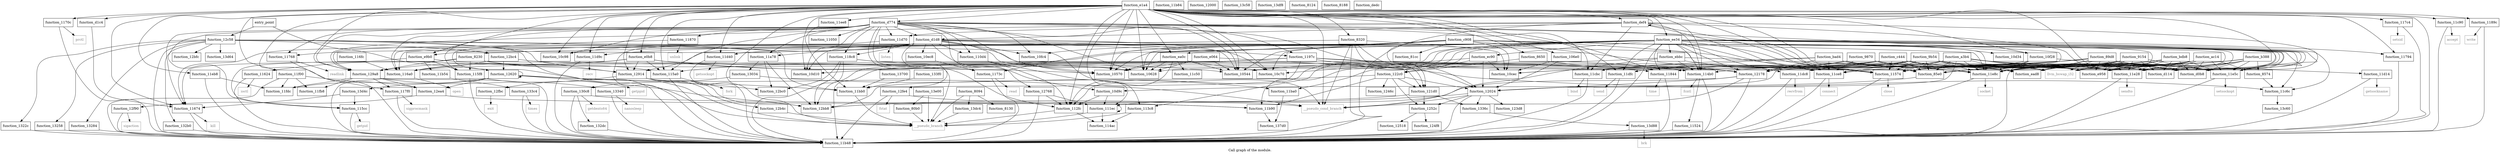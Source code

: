 digraph "Call graph of the module." {
  label="Call graph of the module.";
  node [shape=record];

  Node_function_117c4 [label="{function_117c4}"];
  Node_function_e0b8 [label="{function_e0b8}"];
  Node_function_ea0c [label="{function_ea0c}"];
  Node_function_e1a4 [label="{function_e1a4}"];
  Node_function_117f0 [label="{function_117f0}"];
  Node_function_11844 [label="{function_11844}"];
  Node_function_11870 [label="{function_11870}"];
  Node_function_ead8 [label="{function_ead8}"];
  Node_function_110d4 [label="{function_110d4}"];
  Node_function_ebbc [label="{function_ebbc}"];
  Node_function_116a0 [label="{function_116a0}"];
  Node_function_10d34 [label="{function_10d34}"];
  Node_function_1189c [label="{function_1189c}"];
  Node_function_111ec [label="{function_111ec}"];
  Node_function_118c8 [label="{function_118c8}"];
  Node_function_112fc [label="{function_112fc}"];
  Node_function_1197c [label="{function_1197c}"];
  Node_function_10fc4 [label="{function_10fc4}"];
  Node_function_11050 [label="{function_11050}"];
  Node_function_e9b0 [label="{function_e9b0}"];
  Node_function_e958 [label="{function_e958}"];
  Node_function_116fc [label="{function_116fc}"];
  Node_function_11ce8 [label="{function_11ce8}"];
  Node_function_1170c [label="{function_1170c}"];
  Node_function_11a78 [label="{function_11a78}"];
  Node_function_ec90 [label="{function_ec90}"];
  Node_function_ee34 [label="{function_ee34}"];
  Node_function_10d9c [label="{function_10d9c}"];
  Node_function_11624 [label="{function_11624}"];
  Node_function_11b48 [label="{function_11b48}"];
  Node_function_11b54 [label="{function_11b54}"];
  Node_function_113c8 [label="{function_113c8}"];
  Node_function_11b84 [label="{function_11b84}"];
  Node_function_114ac [label="{function_114ac}"];
  Node_function_11d14 [label="{function_11d14}"];
  Node_function_1173c [label="{function_1173c}"];
  Node_function_11b90 [label="{function_11b90}"];
  Node_function_10544 [label="{function_10544}"];
  Node_function_10570 [label="{function_10570}"];
  Node_function_10628 [label="{function_10628}"];
  Node_function_114b0 [label="{function_114b0}"];
  Node_function_11ba0 [label="{function_11ba0}"];
  Node_function_11524 [label="{function_11524}"];
  Node_function_11bb0 [label="{function_11bb0}"];
  Node_function_11768 [label="{function_11768}"];
  Node_function_11d40 [label="{function_11d40}"];
  Node_function_11d70 [label="{function_11d70}"];
  Node_function_11794 [label="{function_11794}"];
  Node_function_106e0 [label="{function_106e0}"];
  Node_function_11574 [label="{function_11574}"];
  Node_function_10c70 [label="{function_10c70}"];
  Node_function_11dc8 [label="{function_11dc8}"];
  Node_function_10ec8 [label="{function_10ec8}"];
  Node_function_11c50 [label="{function_11c50}"];
  Node_function_11674 [label="{function_11674}"];
  Node_function_115a0 [label="{function_115a0}"];
  Node_function_11c6c [label="{function_11c6c}"];
  Node_function_10c98 [label="{function_10c98}"];
  Node_function_10cec [label="{function_10cec}"];
  Node_function_10f28 [label="{function_10f28}"];
  Node_function_11c90 [label="{function_11c90}"];
  Node_function_115cc [label="{function_115cc}"];
  Node_function_115f8 [label="{function_115f8}"];
  Node_function_11cbc [label="{function_11cbc}"];
  Node_function_10d10 [label="{function_10d10}"];
  Node_function_11dfc [label="{function_11dfc}"];
  Node_function_11e5c [label="{function_11e5c}"];
  Node_function_11e8c [label="{function_11e8c}"];
  Node_function_11eb8 [label="{function_11eb8}"];
  Node_function_11ee8 [label="{function_11ee8}"];
  Node_function_11f00 [label="{function_11f00}"];
  Node_function_11fb8 [label="{function_11fb8}"];
  Node_function_11fdc [label="{function_11fdc}"];
  Node_function_12000 [label="{function_12000}"];
  Node_function_12f90 [label="{function_12f90}"];
  Node_function_12fbc [label="{function_12fbc}"];
  Node_function_11e28 [label="{function_11e28}"];
  Node_setsid [color="gray50", fontcolor="gray50", label="{setsid}"];
  Node_sigprocmask [color="gray50", fontcolor="gray50", label="{sigprocmask}"];
  Node_time [color="gray50", fontcolor="gray50", label="{time}"];
  Node_unlink [color="gray50", fontcolor="gray50", label="{unlink}"];
  Node_write [color="gray50", fontcolor="gray50", label="{write}"];
  Node_accept [color="gray50", fontcolor="gray50", label="{accept}"];
  Node_bind [color="gray50", fontcolor="gray50", label="{bind}"];
  Node_connect [color="gray50", fontcolor="gray50", label="{connect}"];
  Node_getsockname [color="gray50", fontcolor="gray50", label="{getsockname}"];
  Node_getsockopt [color="gray50", fontcolor="gray50", label="{getsockopt}"];
  Node_listen [color="gray50", fontcolor="gray50", label="{listen}"];
  Node_recv [color="gray50", fontcolor="gray50", label="{recv}"];
  Node_recvfrom [color="gray50", fontcolor="gray50", label="{recvfrom}"];
  Node_send [color="gray50", fontcolor="gray50", label="{send}"];
  Node_sendto [color="gray50", fontcolor="gray50", label="{sendto}"];
  Node_setsockopt [color="gray50", fontcolor="gray50", label="{setsockopt}"];
  Node_socket [color="gray50", fontcolor="gray50", label="{socket}"];
  Node_sigaction [color="gray50", fontcolor="gray50", label="{sigaction}"];
  Node_exit [color="gray50", fontcolor="gray50", label="{exit}"];
  Node_fstat [color="gray50", fontcolor="gray50", label="{fstat}"];
  Node_getdents64 [color="gray50", fontcolor="gray50", label="{getdents64}"];
  Node_nanosleep [color="gray50", fontcolor="gray50", label="{nanosleep}"];
  Node_times [color="gray50", fontcolor="gray50", label="{times}"];
  Node_brk [color="gray50", fontcolor="gray50", label="{brk}"];
  Node_llvm_bswap_i32 [color="gray50", fontcolor="gray50", label="{llvm_bswap_i32}"];
  Node_function_12ea4 [label="{function_12ea4}"];
  Node_function_12fe4 [label="{function_12fe4}"];
  Node_function_13034 [label="{function_13034}"];
  Node_function_130c8 [label="{function_130c8}"];
  Node_function_1322c [label="{function_1322c}"];
  Node_function_13258 [label="{function_13258}"];
  Node_function_13284 [label="{function_13284}"];
  Node_function_132b0 [label="{function_132b0}"];
  Node_function_132dc [label="{function_132dc}"];
  Node_function_13340 [label="{function_13340}"];
  Node_function_1336c [label="{function_1336c}"];
  Node_function_133c4 [label="{function_133c4}"];
  Node_function_133f0 [label="{function_133f0}"];
  Node_function_13700 [label="{function_13700}"];
  Node_function_137d0 [label="{function_137d0}"];
  Node_function_13c58 [label="{function_13c58}"];
  Node_function_13c60 [label="{function_13c60}"];
  Node_function_13d4c [label="{function_13d4c}"];
  Node_function_13d64 [label="{function_13d64}"];
  Node_function_13d88 [label="{function_13d88}"];
  Node_function_13dc4 [label="{function_13dc4}"];
  Node_function_13df8 [label="{function_13df8}"];
  Node_function_13e00 [label="{function_13e00}"];
  Node_fcntl [color="gray50", fontcolor="gray50", label="{fcntl}"];
  Node_close [color="gray50", fontcolor="gray50", label="{close}"];
  Node_fork [color="gray50", fontcolor="gray50", label="{fork}"];
  Node_getpid [color="gray50", fontcolor="gray50", label="{getpid}"];
  Node_getppid [color="gray50", fontcolor="gray50", label="{getppid}"];
  Node_ioctl [color="gray50", fontcolor="gray50", label="{ioctl}"];
  Node_kill [color="gray50", fontcolor="gray50", label="{kill}"];
  Node_open [color="gray50", fontcolor="gray50", label="{open}"];
  Node_prctl [color="gray50", fontcolor="gray50", label="{prctl}"];
  Node_read [color="gray50", fontcolor="gray50", label="{read}"];
  Node_readlink [color="gray50", fontcolor="gray50", label="{readlink}"];
  Node_function_12024 [label="{function_12024}"];
  Node_function_12178 [label="{function_12178}"];
  Node_function_121d0 [label="{function_121d0}"];
  Node_function_122c0 [label="{function_122c0}"];
  Node_function_123d8 [label="{function_123d8}"];
  Node_function_1246c [label="{function_1246c}"];
  Node_function_124f8 [label="{function_124f8}"];
  Node_function_12518 [label="{function_12518}"];
  Node_function_1252c [label="{function_1252c}"];
  Node_function_12620 [label="{function_12620}"];
  Node_function_12768 [label="{function_12768}"];
  Node_function_12914 [label="{function_12914}"];
  Node_function_129a8 [label="{function_129a8}"];
  Node_function_12b4c [label="{function_12b4c}"];
  Node_function_12bb8 [label="{function_12bb8}"];
  Node_function_12bc0 [label="{function_12bc0}"];
  Node_function_12bc4 [label="{function_12bc4}"];
  Node_function_12bfc [label="{function_12bfc}"];
  Node_function_12c58 [label="{function_12c58}"];
  Node___pseudo_branch [color="gray50", fontcolor="gray50", label="{__pseudo_branch}"];
  Node___pseudo_cond_branch [color="gray50", fontcolor="gray50", label="{__pseudo_cond_branch}"];
  Node_function_8094 [label="{function_8094}"];
  Node_function_80b0 [label="{function_80b0}"];
  Node_function_8124 [label="{function_8124}"];
  Node_function_8130 [label="{function_8130}"];
  Node_function_8188 [label="{function_8188}"];
  Node_entry_point [label="{entry_point}"];
  Node_function_81cc [label="{function_81cc}"];
  Node_function_8230 [label="{function_8230}"];
  Node_function_8320 [label="{function_8320}"];
  Node_function_8574 [label="{function_8574}"];
  Node_function_85e0 [label="{function_85e0}"];
  Node_function_8650 [label="{function_8650}"];
  Node_function_89d8 [label="{function_89d8}"];
  Node_function_9154 [label="{function_9154}"];
  Node_function_9870 [label="{function_9870}"];
  Node_function_11d9c [label="{function_11d9c}"];
  Node_function_9b54 [label="{function_9b54}"];
  Node_function_a3b4 [label="{function_a3b4}"];
  Node_function_ac14 [label="{function_ac14}"];
  Node_function_b388 [label="{function_b388}"];
  Node_function_bad4 [label="{function_bad4}"];
  Node_function_bdb8 [label="{function_bdb8}"];
  Node_function_c444 [label="{function_c444}"];
  Node_function_c908 [label="{function_c908}"];
  Node_function_d0b8 [label="{function_d0b8}"];
  Node_function_d114 [label="{function_d114}"];
  Node_function_d1c4 [label="{function_d1c4}"];
  Node_function_d1d8 [label="{function_d1d8}"];
  Node_function_d774 [label="{function_d774}"];
  Node_function_dedc [label="{function_dedc}"];
  Node_function_def4 [label="{function_def4}"];
  Node_function_e064 [label="{function_e064}"];
  Node_function_117c4 -> Node_function_11b48;
  Node_function_117c4 -> Node_setsid;
  Node_function_e0b8 -> Node_function_116a0;
  Node_function_e0b8 -> Node_function_11624;
  Node_function_e0b8 -> Node_function_10544;
  Node_function_e0b8 -> Node_function_10570;
  Node_function_e0b8 -> Node_function_10628;
  Node_function_e0b8 -> Node_function_115a0;
  Node_function_e0b8 -> Node_function_12914;
  Node_function_e0b8 -> Node_function_129a8;
  Node_function_ea0c -> Node_function_112fc;
  Node_function_ea0c -> Node_function_10544;
  Node_function_ea0c -> Node_function_10570;
  Node_function_ea0c -> Node_function_10628;
  Node_function_ea0c -> Node_function_10c70;
  Node_function_ea0c -> Node_function_11c50;
  Node_function_e1a4 -> Node_function_117c4;
  Node_function_e1a4 -> Node_function_e0b8;
  Node_function_e1a4 -> Node_function_ea0c;
  Node_function_e1a4 -> Node_function_117f0;
  Node_function_e1a4 -> Node_function_1189c;
  Node_function_e1a4 -> Node_function_112fc;
  Node_function_e1a4 -> Node_function_e9b0;
  Node_function_e1a4 -> Node_function_e958;
  Node_function_e1a4 -> Node_function_11ce8;
  Node_function_e1a4 -> Node_function_1170c;
  Node_function_e1a4 -> Node_function_ee34;
  Node_function_e1a4 -> Node_function_11b48;
  Node_function_e1a4 -> Node_function_113c8;
  Node_function_e1a4 -> Node_function_10544;
  Node_function_e1a4 -> Node_function_10570;
  Node_function_e1a4 -> Node_function_10628;
  Node_function_e1a4 -> Node_function_114b0;
  Node_function_e1a4 -> Node_function_11d40;
  Node_function_e1a4 -> Node_function_11794;
  Node_function_e1a4 -> Node_function_106e0;
  Node_function_e1a4 -> Node_function_11574;
  Node_function_e1a4 -> Node_function_10c70;
  Node_function_e1a4 -> Node_function_11674;
  Node_function_e1a4 -> Node_function_115a0;
  Node_function_e1a4 -> Node_function_10c98;
  Node_function_e1a4 -> Node_function_10f28;
  Node_function_e1a4 -> Node_function_11c90;
  Node_function_e1a4 -> Node_function_10d10;
  Node_function_e1a4 -> Node_function_11dfc;
  Node_function_e1a4 -> Node_function_11e8c;
  Node_function_e1a4 -> Node_function_11eb8;
  Node_function_e1a4 -> Node_function_11ee8;
  Node_function_e1a4 -> Node_function_11f00;
  Node_function_e1a4 -> Node_function_12914;
  Node_function_e1a4 -> Node_function_129a8;
  Node_function_e1a4 -> Node___pseudo_branch;
  Node_function_e1a4 -> Node___pseudo_cond_branch;
  Node_function_e1a4 -> Node_function_8320;
  Node_function_e1a4 -> Node_function_8650;
  Node_function_e1a4 -> Node_function_11d9c;
  Node_function_e1a4 -> Node_function_d1c4;
  Node_function_e1a4 -> Node_function_d774;
  Node_function_e1a4 -> Node_function_def4;
  Node_function_117f0 -> Node_function_11b48;
  Node_function_117f0 -> Node_sigprocmask;
  Node_function_11844 -> Node_function_11b48;
  Node_function_11844 -> Node_time;
  Node_function_11870 -> Node_function_11b48;
  Node_function_11870 -> Node_unlink;
  Node_function_110d4 -> Node_function_111ec;
  Node_function_110d4 -> Node_function_112fc;
  Node_function_ebbc -> Node_function_11ce8;
  Node_function_ebbc -> Node_function_114b0;
  Node_function_ebbc -> Node_function_10d10;
  Node_function_ebbc -> Node_function_11e8c;
  Node_function_ebbc -> Node___pseudo_cond_branch;
  Node_function_116a0 -> Node_function_11b48;
  Node_function_116a0 -> Node_open;
  Node_function_1189c -> Node_function_11b48;
  Node_function_1189c -> Node_write;
  Node_function_111ec -> Node_function_111ec;
  Node_function_111ec -> Node_function_114ac;
  Node_function_111ec -> Node___pseudo_branch;
  Node_function_118c8 -> Node_function_11b48;
  Node_function_118c8 -> Node_function_11574;
  Node_function_118c8 -> Node_function_121d0;
  Node_function_118c8 -> Node_function_12bb8;
  Node_function_118c8 -> Node_function_12bc0;
  Node_function_112fc -> Node_function_114ac;
  Node_function_112fc -> Node___pseudo_branch;
  Node_function_1197c -> Node_function_116a0;
  Node_function_1197c -> Node_function_11b48;
  Node_function_1197c -> Node_function_114b0;
  Node_function_1197c -> Node_function_11574;
  Node_function_1197c -> Node_function_12fe4;
  Node_function_1197c -> Node_function_12024;
  Node_function_1197c -> Node_function_12178;
  Node_function_1197c -> Node_function_121d0;
  Node_function_1197c -> Node_function_12bb8;
  Node_function_e9b0 -> Node_function_11844;
  Node_function_e9b0 -> Node_function_11b54;
  Node_function_e9b0 -> Node_function_115cc;
  Node_function_e9b0 -> Node_function_115f8;
  Node_function_116fc -> Node_function_116a0;
  Node_function_11ce8 -> Node_function_11b48;
  Node_function_11ce8 -> Node_connect;
  Node_function_1170c -> Node_function_11b48;
  Node_function_1170c -> Node_prctl;
  Node_function_11a78 -> Node_function_13034;
  Node_function_11a78 -> Node_function_12bb8;
  Node_function_11a78 -> Node_function_12bc0;
  Node_function_ec90 -> Node_function_10c70;
  Node_function_ec90 -> Node_function_10cec;
  Node_function_ec90 -> Node_function_12024;
  Node_function_ec90 -> Node_function_122c0;
  Node_function_ee34 -> Node_function_11844;
  Node_function_ee34 -> Node_function_ebbc;
  Node_function_ee34 -> Node_function_10d34;
  Node_function_ee34 -> Node_function_112fc;
  Node_function_ee34 -> Node_function_e9b0;
  Node_function_ee34 -> Node_function_e958;
  Node_function_ee34 -> Node_function_11ce8;
  Node_function_ee34 -> Node_function_ec90;
  Node_function_ee34 -> Node_function_11b48;
  Node_function_ee34 -> Node_function_113c8;
  Node_function_ee34 -> Node_function_11b90;
  Node_function_ee34 -> Node_function_10544;
  Node_function_ee34 -> Node_function_10570;
  Node_function_ee34 -> Node_function_10628;
  Node_function_ee34 -> Node_function_114b0;
  Node_function_ee34 -> Node_function_11ba0;
  Node_function_ee34 -> Node_function_11d40;
  Node_function_ee34 -> Node_function_11794;
  Node_function_ee34 -> Node_function_11574;
  Node_function_ee34 -> Node_function_11dc8;
  Node_function_ee34 -> Node_function_115a0;
  Node_function_ee34 -> Node_function_11c6c;
  Node_function_ee34 -> Node_function_10f28;
  Node_function_ee34 -> Node_function_11dfc;
  Node_function_ee34 -> Node_function_11e5c;
  Node_function_ee34 -> Node_function_11e8c;
  Node_function_ee34 -> Node_function_11e28;
  Node_function_ee34 -> Node_llvm_bswap_i32;
  Node_function_ee34 -> Node_function_12178;
  Node_function_ee34 -> Node_function_12914;
  Node_function_ee34 -> Node_function_11d9c;
  Node_function_ee34 -> Node_function_d0b8;
  Node_function_ee34 -> Node_function_d114;
  Node_function_10d9c -> Node_function_111ec;
  Node_function_10d9c -> Node_function_112fc;
  Node_function_11624 -> Node_function_11b48;
  Node_function_11624 -> Node_ioctl;
  Node_function_11b54 -> Node_function_133c4;
  Node_function_113c8 -> Node_function_114ac;
  Node_function_113c8 -> Node___pseudo_branch;
  Node_function_11d14 -> Node_function_11b48;
  Node_function_11d14 -> Node_getsockname;
  Node_function_1173c -> Node_function_11b48;
  Node_function_1173c -> Node_read;
  Node_function_11b90 -> Node_function_137d0;
  Node_function_114b0 -> Node_function_11b48;
  Node_function_114b0 -> Node_function_11524;
  Node_function_114b0 -> Node_fcntl;
  Node_function_11ba0 -> Node_function_137d0;
  Node_function_11524 -> Node_function_11b48;
  Node_function_11bb0 -> Node___pseudo_branch;
  Node_function_11768 -> Node_function_11b48;
  Node_function_11768 -> Node_readlink;
  Node_function_11d40 -> Node_function_11b48;
  Node_function_11d40 -> Node_getsockopt;
  Node_function_11d70 -> Node_function_11b48;
  Node_function_11d70 -> Node_listen;
  Node_function_11794 -> Node_function_11b48;
  Node_function_106e0 -> Node_function_10cec;
  Node_function_106e0 -> Node_function_12024;
  Node_function_11574 -> Node_function_11b48;
  Node_function_11574 -> Node_close;
  Node_function_11dc8 -> Node_function_11b48;
  Node_function_11dc8 -> Node_recvfrom;
  Node_function_10ec8 -> Node_function_1173c;
  Node_function_11674 -> Node_function_11b48;
  Node_function_11674 -> Node_kill;
  Node_function_115a0 -> Node_function_11b48;
  Node_function_115a0 -> Node_fork;
  Node_function_11c6c -> Node_function_13c60;
  Node_function_10f28 -> Node_function_11ce8;
  Node_function_10f28 -> Node_function_11b48;
  Node_function_10f28 -> Node_function_11d14;
  Node_function_10f28 -> Node_function_11574;
  Node_function_10f28 -> Node_function_11e8c;
  Node_function_11c90 -> Node_function_11b48;
  Node_function_11c90 -> Node_accept;
  Node_function_115cc -> Node_function_11b48;
  Node_function_115cc -> Node_getpid;
  Node_function_115f8 -> Node_function_11b48;
  Node_function_115f8 -> Node_getppid;
  Node_function_11cbc -> Node_function_11b48;
  Node_function_11cbc -> Node_bind;
  Node_function_11dfc -> Node_function_11b48;
  Node_function_11dfc -> Node_send;
  Node_function_11e5c -> Node_function_11b48;
  Node_function_11e5c -> Node_setsockopt;
  Node_function_11e8c -> Node_function_11b48;
  Node_function_11e8c -> Node_socket;
  Node_function_11eb8 -> Node_function_11b48;
  Node_function_11eb8 -> Node_function_11fdc;
  Node_function_11ee8 -> Node_function_11bb0;
  Node_function_11f00 -> Node_function_11b48;
  Node_function_11f00 -> Node_function_11fb8;
  Node_function_11f00 -> Node_function_11fdc;
  Node_function_11f00 -> Node_function_12ea4;
  Node_function_12f90 -> Node_function_11b48;
  Node_function_12f90 -> Node_sigaction;
  Node_function_12fbc -> Node_exit;
  Node_function_11e28 -> Node_function_11b48;
  Node_function_11e28 -> Node_sendto;
  Node_function_12ea4 -> Node_function_11b90;
  Node_function_12ea4 -> Node_function_12f90;
  Node_function_12fe4 -> Node_function_11b48;
  Node_function_12fe4 -> Node_fstat;
  Node_function_12fe4 -> Node___pseudo_cond_branch;
  Node_function_13034 -> Node_function_11ba0;
  Node_function_13034 -> Node_function_130c8;
  Node_function_130c8 -> Node_function_11b48;
  Node_function_130c8 -> Node_function_11b90;
  Node_function_130c8 -> Node_getdents64;
  Node_function_130c8 -> Node_function_132dc;
  Node_function_1322c -> Node_function_11b48;
  Node_function_13258 -> Node_function_11b48;
  Node_function_13284 -> Node_function_11b48;
  Node_function_132b0 -> Node_function_11b48;
  Node_function_132dc -> Node_function_11b48;
  Node_function_13340 -> Node_function_11b48;
  Node_function_13340 -> Node_nanosleep;
  Node_function_1336c -> Node_function_13d88;
  Node_function_133c4 -> Node_function_11b48;
  Node_function_133c4 -> Node_times;
  Node_function_133f0 -> Node_function_11bb0;
  Node_function_13700 -> Node_function_11bb0;
  Node_function_13d4c -> Node_function_11674;
  Node_function_13d4c -> Node_function_115cc;
  Node_function_13d88 -> Node_function_11b48;
  Node_function_13d88 -> Node_brk;
  Node_function_13dc4 -> Node___pseudo_branch;
  Node_function_13e00 -> Node___pseudo_branch;
  Node_function_13e00 -> Node_function_80b0;
  Node_function_12024 -> Node_function_11b48;
  Node_function_12024 -> Node_function_1336c;
  Node_function_12024 -> Node_function_123d8;
  Node_function_12024 -> Node_function_1252c;
  Node_function_12024 -> Node_function_12bb8;
  Node_function_12024 -> Node___pseudo_cond_branch;
  Node_function_12178 -> Node_function_111ec;
  Node_function_12178 -> Node_function_11b48;
  Node_function_12178 -> Node_function_12024;
  Node_function_12178 -> Node___pseudo_cond_branch;
  Node_function_121d0 -> Node_function_1336c;
  Node_function_121d0 -> Node_function_1252c;
  Node_function_121d0 -> Node_function_12bb8;
  Node_function_122c0 -> Node_function_11b90;
  Node_function_122c0 -> Node_function_12024;
  Node_function_122c0 -> Node_function_121d0;
  Node_function_122c0 -> Node_function_1246c;
  Node_function_122c0 -> Node_function_1252c;
  Node_function_122c0 -> Node_function_12bb8;
  Node_function_1252c -> Node_function_124f8;
  Node_function_1252c -> Node_function_12518;
  Node_function_12620 -> Node_function_11bb0;
  Node_function_12620 -> Node_function_11fdc;
  Node_function_12620 -> Node_function_12ea4;
  Node_function_12620 -> Node_function_13d4c;
  Node_function_12620 -> Node_function_12620;
  Node_function_12620 -> Node_function_12bb8;
  Node_function_12620 -> Node___pseudo_cond_branch;
  Node_function_12768 -> Node_function_111ec;
  Node_function_12768 -> Node_function_112fc;
  Node_function_12768 -> Node_function_11b48;
  Node_function_12914 -> Node_function_12fbc;
  Node_function_12914 -> Node_function_12b4c;
  Node_function_12914 -> Node_function_12bb8;
  Node_function_12914 -> Node_function_12bc0;
  Node_function_12914 -> Node___pseudo_branch;
  Node_function_129a8 -> Node_function_117f0;
  Node_function_129a8 -> Node_function_11b48;
  Node_function_129a8 -> Node_function_11fb8;
  Node_function_129a8 -> Node_function_11fdc;
  Node_function_129a8 -> Node_function_12ea4;
  Node_function_129a8 -> Node_function_13340;
  Node_function_12b4c -> Node___pseudo_branch;
  Node_function_12bc4 -> Node_function_116a0;
  Node_function_12bc4 -> Node_function_114b0;
  Node_function_12bc4 -> Node_function_12620;
  Node_function_12c58 -> Node_function_11b48;
  Node_function_12c58 -> Node_function_11bb0;
  Node_function_12c58 -> Node_function_1322c;
  Node_function_12c58 -> Node_function_13258;
  Node_function_12c58 -> Node_function_13284;
  Node_function_12c58 -> Node_function_132b0;
  Node_function_12c58 -> Node_function_13d64;
  Node_function_12c58 -> Node_function_12914;
  Node_function_12c58 -> Node_function_12bc4;
  Node_function_12c58 -> Node_function_12bfc;
  Node_function_12c58 -> Node___pseudo_branch;
  Node_function_12c58 -> Node___pseudo_cond_branch;
  Node_function_8094 -> Node_function_13dc4;
  Node_function_8094 -> Node___pseudo_branch;
  Node_function_8094 -> Node_function_8130;
  Node_function_80b0 -> Node___pseudo_branch;
  Node_entry_point -> Node_function_12620;
  Node_entry_point -> Node_function_12c58;
  Node_function_8230 -> Node_function_11674;
  Node_function_8230 -> Node_function_115a0;
  Node_function_8230 -> Node_function_115f8;
  Node_function_8230 -> Node_function_12914;
  Node_function_8230 -> Node_function_129a8;
  Node_function_8230 -> Node___pseudo_branch;
  Node_function_8320 -> Node_function_11b48;
  Node_function_8320 -> Node_function_10cec;
  Node_function_8320 -> Node_function_12178;
  Node_function_8320 -> Node_function_121d0;
  Node_function_8320 -> Node___pseudo_cond_branch;
  Node_function_8320 -> Node_function_8230;
  Node_function_8574 -> Node_function_11c6c;
  Node_function_85e0 -> Node_function_10d9c;
  Node_function_8650 -> Node_function_12178;
  Node_function_8650 -> Node_function_122c0;
  Node_function_89d8 -> Node_function_ead8;
  Node_function_89d8 -> Node_function_e958;
  Node_function_89d8 -> Node_function_11574;
  Node_function_89d8 -> Node_function_10cec;
  Node_function_89d8 -> Node_function_11e5c;
  Node_function_89d8 -> Node_function_11e8c;
  Node_function_89d8 -> Node_function_11e28;
  Node_function_89d8 -> Node_llvm_bswap_i32;
  Node_function_89d8 -> Node_function_12178;
  Node_function_89d8 -> Node_function_85e0;
  Node_function_89d8 -> Node_function_d0b8;
  Node_function_89d8 -> Node_function_d114;
  Node_function_9154 -> Node_function_ead8;
  Node_function_9154 -> Node_function_e958;
  Node_function_9154 -> Node_function_11574;
  Node_function_9154 -> Node_function_11e5c;
  Node_function_9154 -> Node_function_11e8c;
  Node_function_9154 -> Node_function_11e28;
  Node_function_9154 -> Node_llvm_bswap_i32;
  Node_function_9154 -> Node_function_12178;
  Node_function_9154 -> Node_function_85e0;
  Node_function_9154 -> Node_function_d0b8;
  Node_function_9154 -> Node_function_d114;
  Node_function_9870 -> Node_function_ead8;
  Node_function_9870 -> Node_function_e958;
  Node_function_9870 -> Node_function_11ce8;
  Node_function_9870 -> Node_function_11cbc;
  Node_function_9870 -> Node_function_11dfc;
  Node_function_9870 -> Node_function_11e8c;
  Node_function_9870 -> Node_llvm_bswap_i32;
  Node_function_9870 -> Node_function_12178;
  Node_function_9870 -> Node_function_85e0;
  Node_function_11d9c -> Node_function_11b48;
  Node_function_11d9c -> Node_recv;
  Node_function_9b54 -> Node_function_11844;
  Node_function_9b54 -> Node_function_ead8;
  Node_function_9b54 -> Node_function_e958;
  Node_function_9b54 -> Node_function_11ce8;
  Node_function_9b54 -> Node_function_114b0;
  Node_function_9b54 -> Node_function_11574;
  Node_function_9b54 -> Node_function_11dc8;
  Node_function_9b54 -> Node_function_11e5c;
  Node_function_9b54 -> Node_function_11e8c;
  Node_function_9b54 -> Node_function_11e28;
  Node_function_9b54 -> Node_llvm_bswap_i32;
  Node_function_9b54 -> Node_function_12024;
  Node_function_9b54 -> Node_function_12178;
  Node_function_9b54 -> Node_function_85e0;
  Node_function_9b54 -> Node_function_d0b8;
  Node_function_9b54 -> Node_function_d114;
  Node_function_a3b4 -> Node_function_11844;
  Node_function_a3b4 -> Node_function_ead8;
  Node_function_a3b4 -> Node_function_e958;
  Node_function_a3b4 -> Node_function_11ce8;
  Node_function_a3b4 -> Node_function_114b0;
  Node_function_a3b4 -> Node_function_11574;
  Node_function_a3b4 -> Node_function_11dc8;
  Node_function_a3b4 -> Node_function_11e5c;
  Node_function_a3b4 -> Node_function_11e8c;
  Node_function_a3b4 -> Node_function_11e28;
  Node_function_a3b4 -> Node_llvm_bswap_i32;
  Node_function_a3b4 -> Node_function_12024;
  Node_function_a3b4 -> Node_function_12178;
  Node_function_a3b4 -> Node_function_85e0;
  Node_function_a3b4 -> Node_function_d0b8;
  Node_function_a3b4 -> Node_function_d114;
  Node_function_ac14 -> Node_function_ead8;
  Node_function_ac14 -> Node_function_e958;
  Node_function_ac14 -> Node_function_11574;
  Node_function_ac14 -> Node_function_11e5c;
  Node_function_ac14 -> Node_function_11e8c;
  Node_function_ac14 -> Node_function_11e28;
  Node_function_ac14 -> Node_llvm_bswap_i32;
  Node_function_ac14 -> Node_function_12178;
  Node_function_ac14 -> Node_function_8574;
  Node_function_ac14 -> Node_function_85e0;
  Node_function_ac14 -> Node_function_d0b8;
  Node_function_ac14 -> Node_function_d114;
  Node_function_b388 -> Node_function_e958;
  Node_function_b388 -> Node_function_11574;
  Node_function_b388 -> Node_function_11e5c;
  Node_function_b388 -> Node_function_11e8c;
  Node_function_b388 -> Node_function_11e28;
  Node_function_b388 -> Node_llvm_bswap_i32;
  Node_function_b388 -> Node_function_12178;
  Node_function_b388 -> Node_function_8574;
  Node_function_b388 -> Node_function_85e0;
  Node_function_b388 -> Node_function_d0b8;
  Node_function_b388 -> Node_function_d114;
  Node_function_bad4 -> Node_function_ead8;
  Node_function_bad4 -> Node_function_e958;
  Node_function_bad4 -> Node_function_11ce8;
  Node_function_bad4 -> Node_function_11cbc;
  Node_function_bad4 -> Node_function_11dfc;
  Node_function_bad4 -> Node_function_11e8c;
  Node_function_bad4 -> Node_llvm_bswap_i32;
  Node_function_bad4 -> Node_function_12178;
  Node_function_bad4 -> Node_function_85e0;
  Node_function_bdb8 -> Node_function_ead8;
  Node_function_bdb8 -> Node_function_e958;
  Node_function_bdb8 -> Node_function_11574;
  Node_function_bdb8 -> Node_function_11e5c;
  Node_function_bdb8 -> Node_function_11e8c;
  Node_function_bdb8 -> Node_function_11e28;
  Node_function_bdb8 -> Node_llvm_bswap_i32;
  Node_function_bdb8 -> Node_function_12178;
  Node_function_bdb8 -> Node_function_85e0;
  Node_function_bdb8 -> Node_function_d0b8;
  Node_function_bdb8 -> Node_function_d114;
  Node_function_c444 -> Node_function_e958;
  Node_function_c444 -> Node_function_10544;
  Node_function_c444 -> Node_function_10628;
  Node_function_c444 -> Node_function_11574;
  Node_function_c444 -> Node_function_10cec;
  Node_function_c444 -> Node_function_11e5c;
  Node_function_c444 -> Node_function_11e8c;
  Node_function_c444 -> Node_function_11e28;
  Node_function_c444 -> Node_llvm_bswap_i32;
  Node_function_c444 -> Node_function_12178;
  Node_function_c444 -> Node_function_85e0;
  Node_function_c444 -> Node_function_d0b8;
  Node_function_c444 -> Node_function_d114;
  Node_function_c908 -> Node_function_ea0c;
  Node_function_c908 -> Node_function_116a0;
  Node_function_c908 -> Node_function_10fc4;
  Node_function_c908 -> Node_function_e958;
  Node_function_c908 -> Node_function_1173c;
  Node_function_c908 -> Node_function_10544;
  Node_function_c908 -> Node_function_10570;
  Node_function_c908 -> Node_function_10628;
  Node_function_c908 -> Node_function_11574;
  Node_function_c908 -> Node_function_10c70;
  Node_function_c908 -> Node_function_11c6c;
  Node_function_c908 -> Node_function_10cec;
  Node_function_c908 -> Node_function_11e5c;
  Node_function_c908 -> Node_function_11e8c;
  Node_function_c908 -> Node_function_11e28;
  Node_function_c908 -> Node_function_12178;
  Node_function_c908 -> Node_function_81cc;
  Node_function_c908 -> Node_function_85e0;
  Node_function_c908 -> Node_function_d0b8;
  Node_function_c908 -> Node_function_d114;
  Node_function_d1c4 -> Node_function_11674;
  Node_function_d1d8 -> Node_function_110d4;
  Node_function_d1d8 -> Node_function_116a0;
  Node_function_d1d8 -> Node_function_118c8;
  Node_function_d1d8 -> Node_function_1197c;
  Node_function_d1d8 -> Node_function_10fc4;
  Node_function_d1d8 -> Node_function_11a78;
  Node_function_d1d8 -> Node_function_10d9c;
  Node_function_d1d8 -> Node_function_10544;
  Node_function_d1d8 -> Node_function_10570;
  Node_function_d1d8 -> Node_function_10628;
  Node_function_d1d8 -> Node_function_11bb0;
  Node_function_d1d8 -> Node_function_11768;
  Node_function_d1d8 -> Node_function_11574;
  Node_function_d1d8 -> Node_function_10c70;
  Node_function_d1d8 -> Node_function_10ec8;
  Node_function_d1d8 -> Node_function_11674;
  Node_function_d1d8 -> Node_function_10c98;
  Node_function_d1d8 -> Node_function_10d10;
  Node_function_d1d8 -> Node_function_129a8;
  Node_function_d774 -> Node_function_11844;
  Node_function_d774 -> Node_function_11870;
  Node_function_d774 -> Node_function_110d4;
  Node_function_d774 -> Node_function_116a0;
  Node_function_d774 -> Node_function_118c8;
  Node_function_d774 -> Node_function_112fc;
  Node_function_d774 -> Node_function_1197c;
  Node_function_d774 -> Node_function_10fc4;
  Node_function_d774 -> Node_function_11050;
  Node_function_d774 -> Node_function_11a78;
  Node_function_d774 -> Node_function_1173c;
  Node_function_d774 -> Node_function_10544;
  Node_function_d774 -> Node_function_10570;
  Node_function_d774 -> Node_function_10628;
  Node_function_d774 -> Node_function_11768;
  Node_function_d774 -> Node_function_11d70;
  Node_function_d774 -> Node_function_11574;
  Node_function_d774 -> Node_function_11674;
  Node_function_d774 -> Node_function_115a0;
  Node_function_d774 -> Node_function_10c98;
  Node_function_d774 -> Node_function_115cc;
  Node_function_d774 -> Node_function_115f8;
  Node_function_d774 -> Node_function_11cbc;
  Node_function_d774 -> Node_function_10d10;
  Node_function_d774 -> Node_function_11e8c;
  Node_function_d774 -> Node_function_12024;
  Node_function_d774 -> Node_function_12768;
  Node_function_d774 -> Node_function_129a8;
  Node_function_d774 -> Node_function_d1d8;
  Node_function_def4 -> Node_function_11ce8;
  Node_function_def4 -> Node_function_11b48;
  Node_function_def4 -> Node_function_114b0;
  Node_function_def4 -> Node_function_11d70;
  Node_function_def4 -> Node_function_11574;
  Node_function_def4 -> Node_function_11cbc;
  Node_function_def4 -> Node_function_11e5c;
  Node_function_def4 -> Node_function_11e8c;
  Node_function_def4 -> Node_function_129a8;
  Node_function_def4 -> Node_function_d1d8;
  Node_function_def4 -> Node_function_def4;
  Node_function_e064 -> Node_function_10544;
  Node_function_e064 -> Node_function_10570;
  Node_function_e064 -> Node_function_10628;
  Node_function_e064 -> Node_function_11c6c;
}
